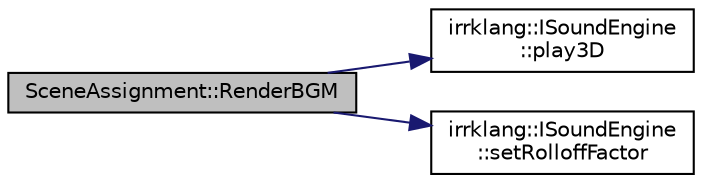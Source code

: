 digraph "SceneAssignment::RenderBGM"
{
  bgcolor="transparent";
  edge [fontname="Helvetica",fontsize="10",labelfontname="Helvetica",labelfontsize="10"];
  node [fontname="Helvetica",fontsize="10",shape=record];
  rankdir="LR";
  Node1 [label="SceneAssignment::RenderBGM",height=0.2,width=0.4,color="black", fillcolor="grey75", style="filled", fontcolor="black"];
  Node1 -> Node2 [color="midnightblue",fontsize="10",style="solid",fontname="Helvetica"];
  Node2 [label="irrklang::ISoundEngine\l::play3D",height=0.2,width=0.4,color="black",URL="$classirrklang_1_1ISoundEngine.html#adb09ecc8f61120ce14d26545ed43d8ec",tooltip="Loads a sound source (if not loaded already) from a file and plays it as 3D sound. "];
  Node1 -> Node3 [color="midnightblue",fontsize="10",style="solid",fontname="Helvetica"];
  Node3 [label="irrklang::ISoundEngine\l::setRolloffFactor",height=0.2,width=0.4,color="black",URL="$classirrklang_1_1ISoundEngine.html#a789c363d79071e868c5ee768f2c3d469",tooltip="Sets a rolloff factor which influences the amount of attenuation that is applied to 3D sounds..."];
}

